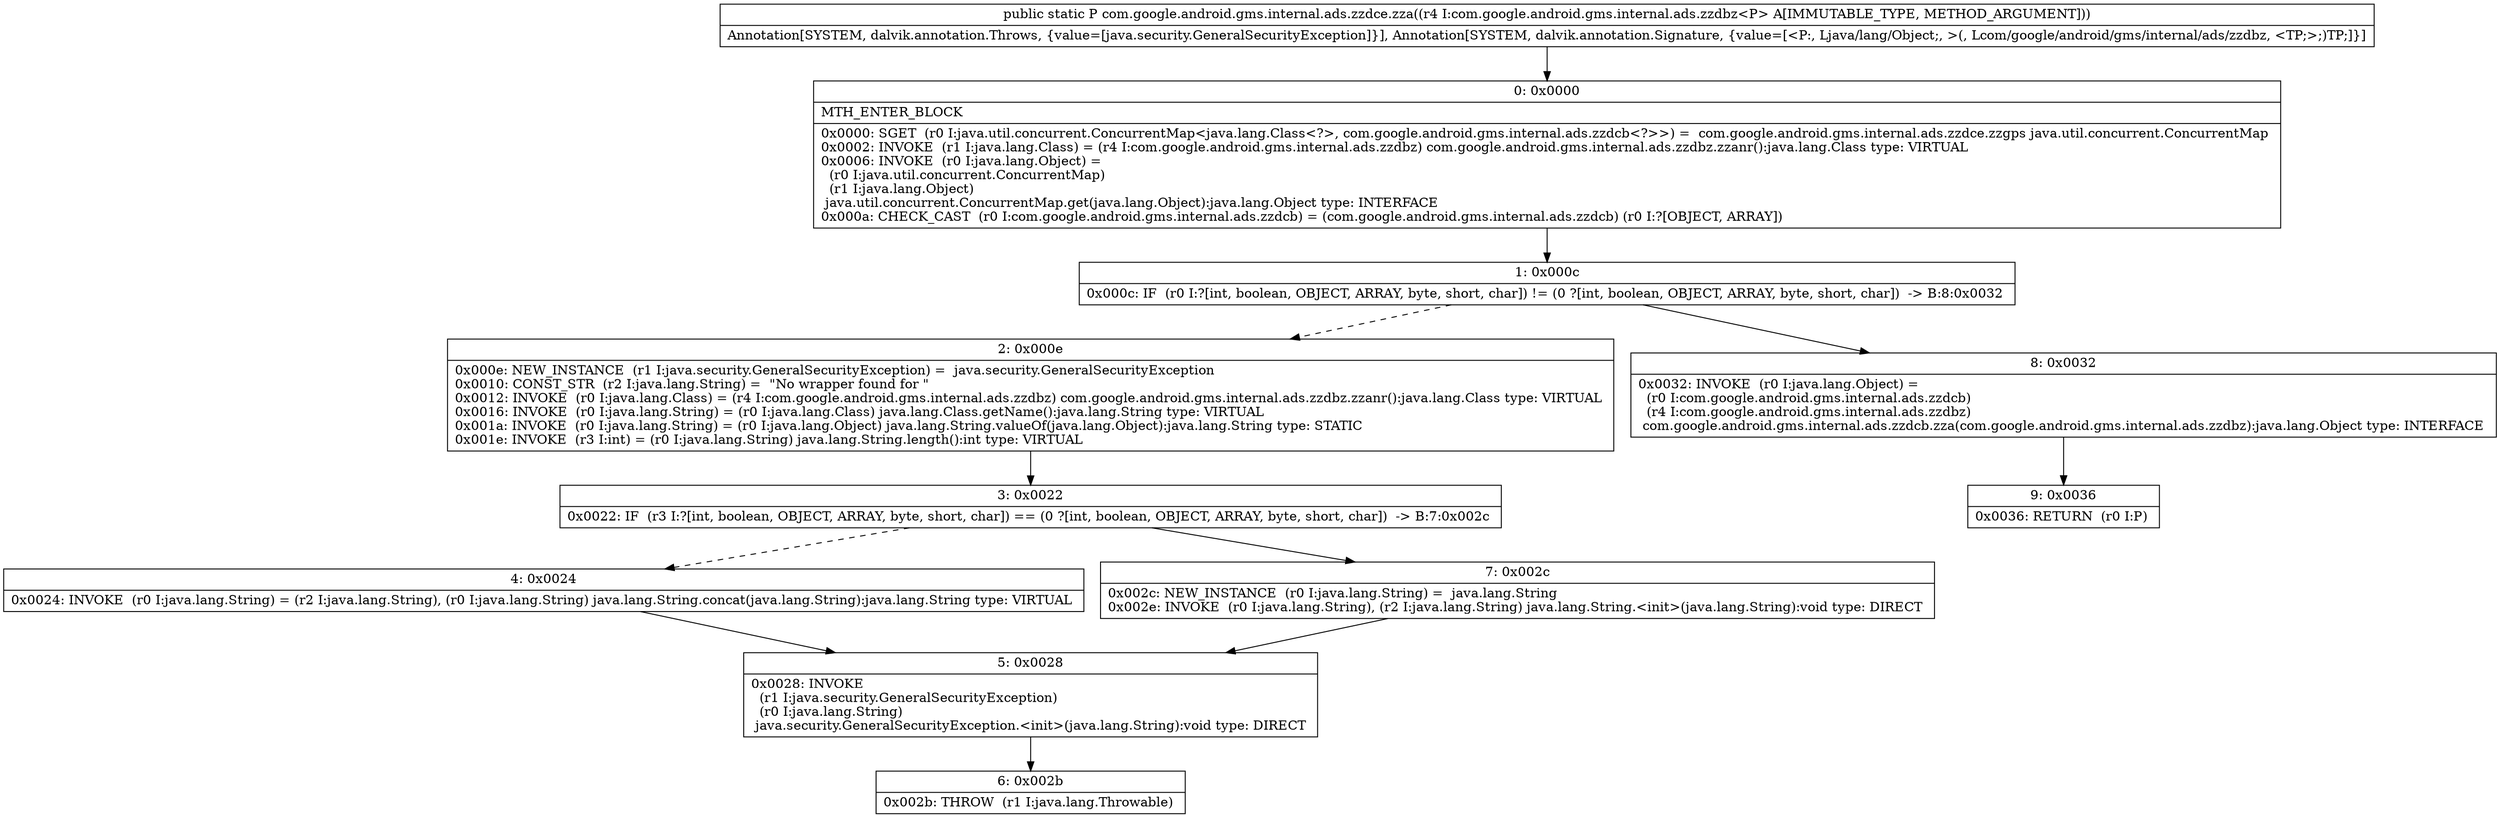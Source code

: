 digraph "CFG forcom.google.android.gms.internal.ads.zzdce.zza(Lcom\/google\/android\/gms\/internal\/ads\/zzdbz;)Ljava\/lang\/Object;" {
Node_0 [shape=record,label="{0\:\ 0x0000|MTH_ENTER_BLOCK\l|0x0000: SGET  (r0 I:java.util.concurrent.ConcurrentMap\<java.lang.Class\<?\>, com.google.android.gms.internal.ads.zzdcb\<?\>\>) =  com.google.android.gms.internal.ads.zzdce.zzgps java.util.concurrent.ConcurrentMap \l0x0002: INVOKE  (r1 I:java.lang.Class) = (r4 I:com.google.android.gms.internal.ads.zzdbz) com.google.android.gms.internal.ads.zzdbz.zzanr():java.lang.Class type: VIRTUAL \l0x0006: INVOKE  (r0 I:java.lang.Object) = \l  (r0 I:java.util.concurrent.ConcurrentMap)\l  (r1 I:java.lang.Object)\l java.util.concurrent.ConcurrentMap.get(java.lang.Object):java.lang.Object type: INTERFACE \l0x000a: CHECK_CAST  (r0 I:com.google.android.gms.internal.ads.zzdcb) = (com.google.android.gms.internal.ads.zzdcb) (r0 I:?[OBJECT, ARRAY]) \l}"];
Node_1 [shape=record,label="{1\:\ 0x000c|0x000c: IF  (r0 I:?[int, boolean, OBJECT, ARRAY, byte, short, char]) != (0 ?[int, boolean, OBJECT, ARRAY, byte, short, char])  \-\> B:8:0x0032 \l}"];
Node_2 [shape=record,label="{2\:\ 0x000e|0x000e: NEW_INSTANCE  (r1 I:java.security.GeneralSecurityException) =  java.security.GeneralSecurityException \l0x0010: CONST_STR  (r2 I:java.lang.String) =  \"No wrapper found for \" \l0x0012: INVOKE  (r0 I:java.lang.Class) = (r4 I:com.google.android.gms.internal.ads.zzdbz) com.google.android.gms.internal.ads.zzdbz.zzanr():java.lang.Class type: VIRTUAL \l0x0016: INVOKE  (r0 I:java.lang.String) = (r0 I:java.lang.Class) java.lang.Class.getName():java.lang.String type: VIRTUAL \l0x001a: INVOKE  (r0 I:java.lang.String) = (r0 I:java.lang.Object) java.lang.String.valueOf(java.lang.Object):java.lang.String type: STATIC \l0x001e: INVOKE  (r3 I:int) = (r0 I:java.lang.String) java.lang.String.length():int type: VIRTUAL \l}"];
Node_3 [shape=record,label="{3\:\ 0x0022|0x0022: IF  (r3 I:?[int, boolean, OBJECT, ARRAY, byte, short, char]) == (0 ?[int, boolean, OBJECT, ARRAY, byte, short, char])  \-\> B:7:0x002c \l}"];
Node_4 [shape=record,label="{4\:\ 0x0024|0x0024: INVOKE  (r0 I:java.lang.String) = (r2 I:java.lang.String), (r0 I:java.lang.String) java.lang.String.concat(java.lang.String):java.lang.String type: VIRTUAL \l}"];
Node_5 [shape=record,label="{5\:\ 0x0028|0x0028: INVOKE  \l  (r1 I:java.security.GeneralSecurityException)\l  (r0 I:java.lang.String)\l java.security.GeneralSecurityException.\<init\>(java.lang.String):void type: DIRECT \l}"];
Node_6 [shape=record,label="{6\:\ 0x002b|0x002b: THROW  (r1 I:java.lang.Throwable) \l}"];
Node_7 [shape=record,label="{7\:\ 0x002c|0x002c: NEW_INSTANCE  (r0 I:java.lang.String) =  java.lang.String \l0x002e: INVOKE  (r0 I:java.lang.String), (r2 I:java.lang.String) java.lang.String.\<init\>(java.lang.String):void type: DIRECT \l}"];
Node_8 [shape=record,label="{8\:\ 0x0032|0x0032: INVOKE  (r0 I:java.lang.Object) = \l  (r0 I:com.google.android.gms.internal.ads.zzdcb)\l  (r4 I:com.google.android.gms.internal.ads.zzdbz)\l com.google.android.gms.internal.ads.zzdcb.zza(com.google.android.gms.internal.ads.zzdbz):java.lang.Object type: INTERFACE \l}"];
Node_9 [shape=record,label="{9\:\ 0x0036|0x0036: RETURN  (r0 I:P) \l}"];
MethodNode[shape=record,label="{public static P com.google.android.gms.internal.ads.zzdce.zza((r4 I:com.google.android.gms.internal.ads.zzdbz\<P\> A[IMMUTABLE_TYPE, METHOD_ARGUMENT]))  | Annotation[SYSTEM, dalvik.annotation.Throws, \{value=[java.security.GeneralSecurityException]\}], Annotation[SYSTEM, dalvik.annotation.Signature, \{value=[\<P:, Ljava\/lang\/Object;, \>(, Lcom\/google\/android\/gms\/internal\/ads\/zzdbz, \<TP;\>;)TP;]\}]\l}"];
MethodNode -> Node_0;
Node_0 -> Node_1;
Node_1 -> Node_2[style=dashed];
Node_1 -> Node_8;
Node_2 -> Node_3;
Node_3 -> Node_4[style=dashed];
Node_3 -> Node_7;
Node_4 -> Node_5;
Node_5 -> Node_6;
Node_7 -> Node_5;
Node_8 -> Node_9;
}

